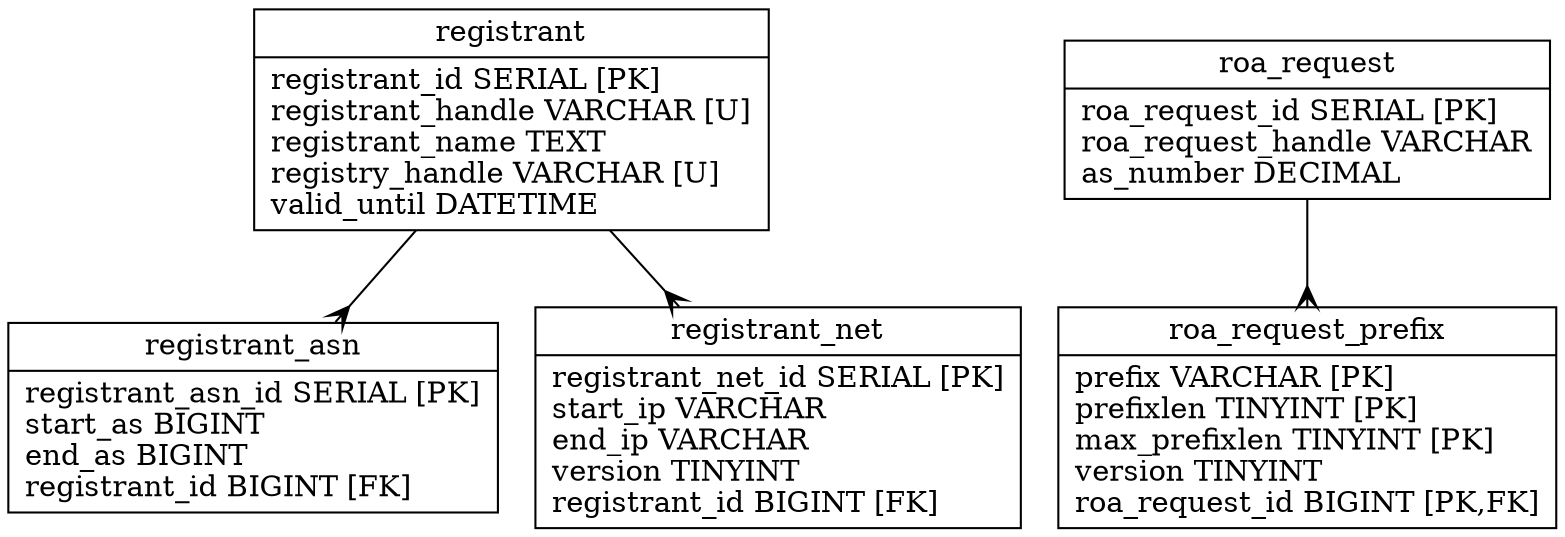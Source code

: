 // Automatically generated from irdbd.sql

digraph test {
	edge [arrowtail=none, arrowhead=crow];
	graph [ratio=fill, overlap=false, bgcolor=white];
	node [label="\N", fillcolor=white, shape=record, style=filled];
	registrant [label="{registrant\n|registrant_id\ SERIAL\ [PK]\lregistrant_handle\ VARCHAR\ [U]\lregistrant_name\ TEXT\lregistry_handle\ VARCHAR\ [U]\lvalid_until\ DATETIME\l}"];
	registrant_asn [label="{registrant_asn\n|registrant_asn_id\ SERIAL\ [PK]\lstart_as\ BIGINT\lend_as\ BIGINT\lregistrant_id\ BIGINT\ [FK]\l}"];
	registrant_net [label="{registrant_net\n|registrant_net_id\ SERIAL\ [PK]\lstart_ip\ VARCHAR\lend_ip\ VARCHAR\lversion\ TINYINT\lregistrant_id\ BIGINT\ [FK]\l}"];
	roa_request [label="{roa_request\n|roa_request_id\ SERIAL\ [PK]\lroa_request_handle\ VARCHAR\las_number\ DECIMAL\l}"];
	roa_request_prefix [label="{roa_request_prefix\n|prefix\ VARCHAR\ [PK]\lprefixlen\ TINYINT\ [PK]\lmax_prefixlen\ TINYINT\ [PK]\lversion\ TINYINT\lroa_request_id\ BIGINT\ [PK,FK]\l}"];
	registrant -> registrant_asn;
	registrant -> registrant_net;
	roa_request -> roa_request_prefix;
}

